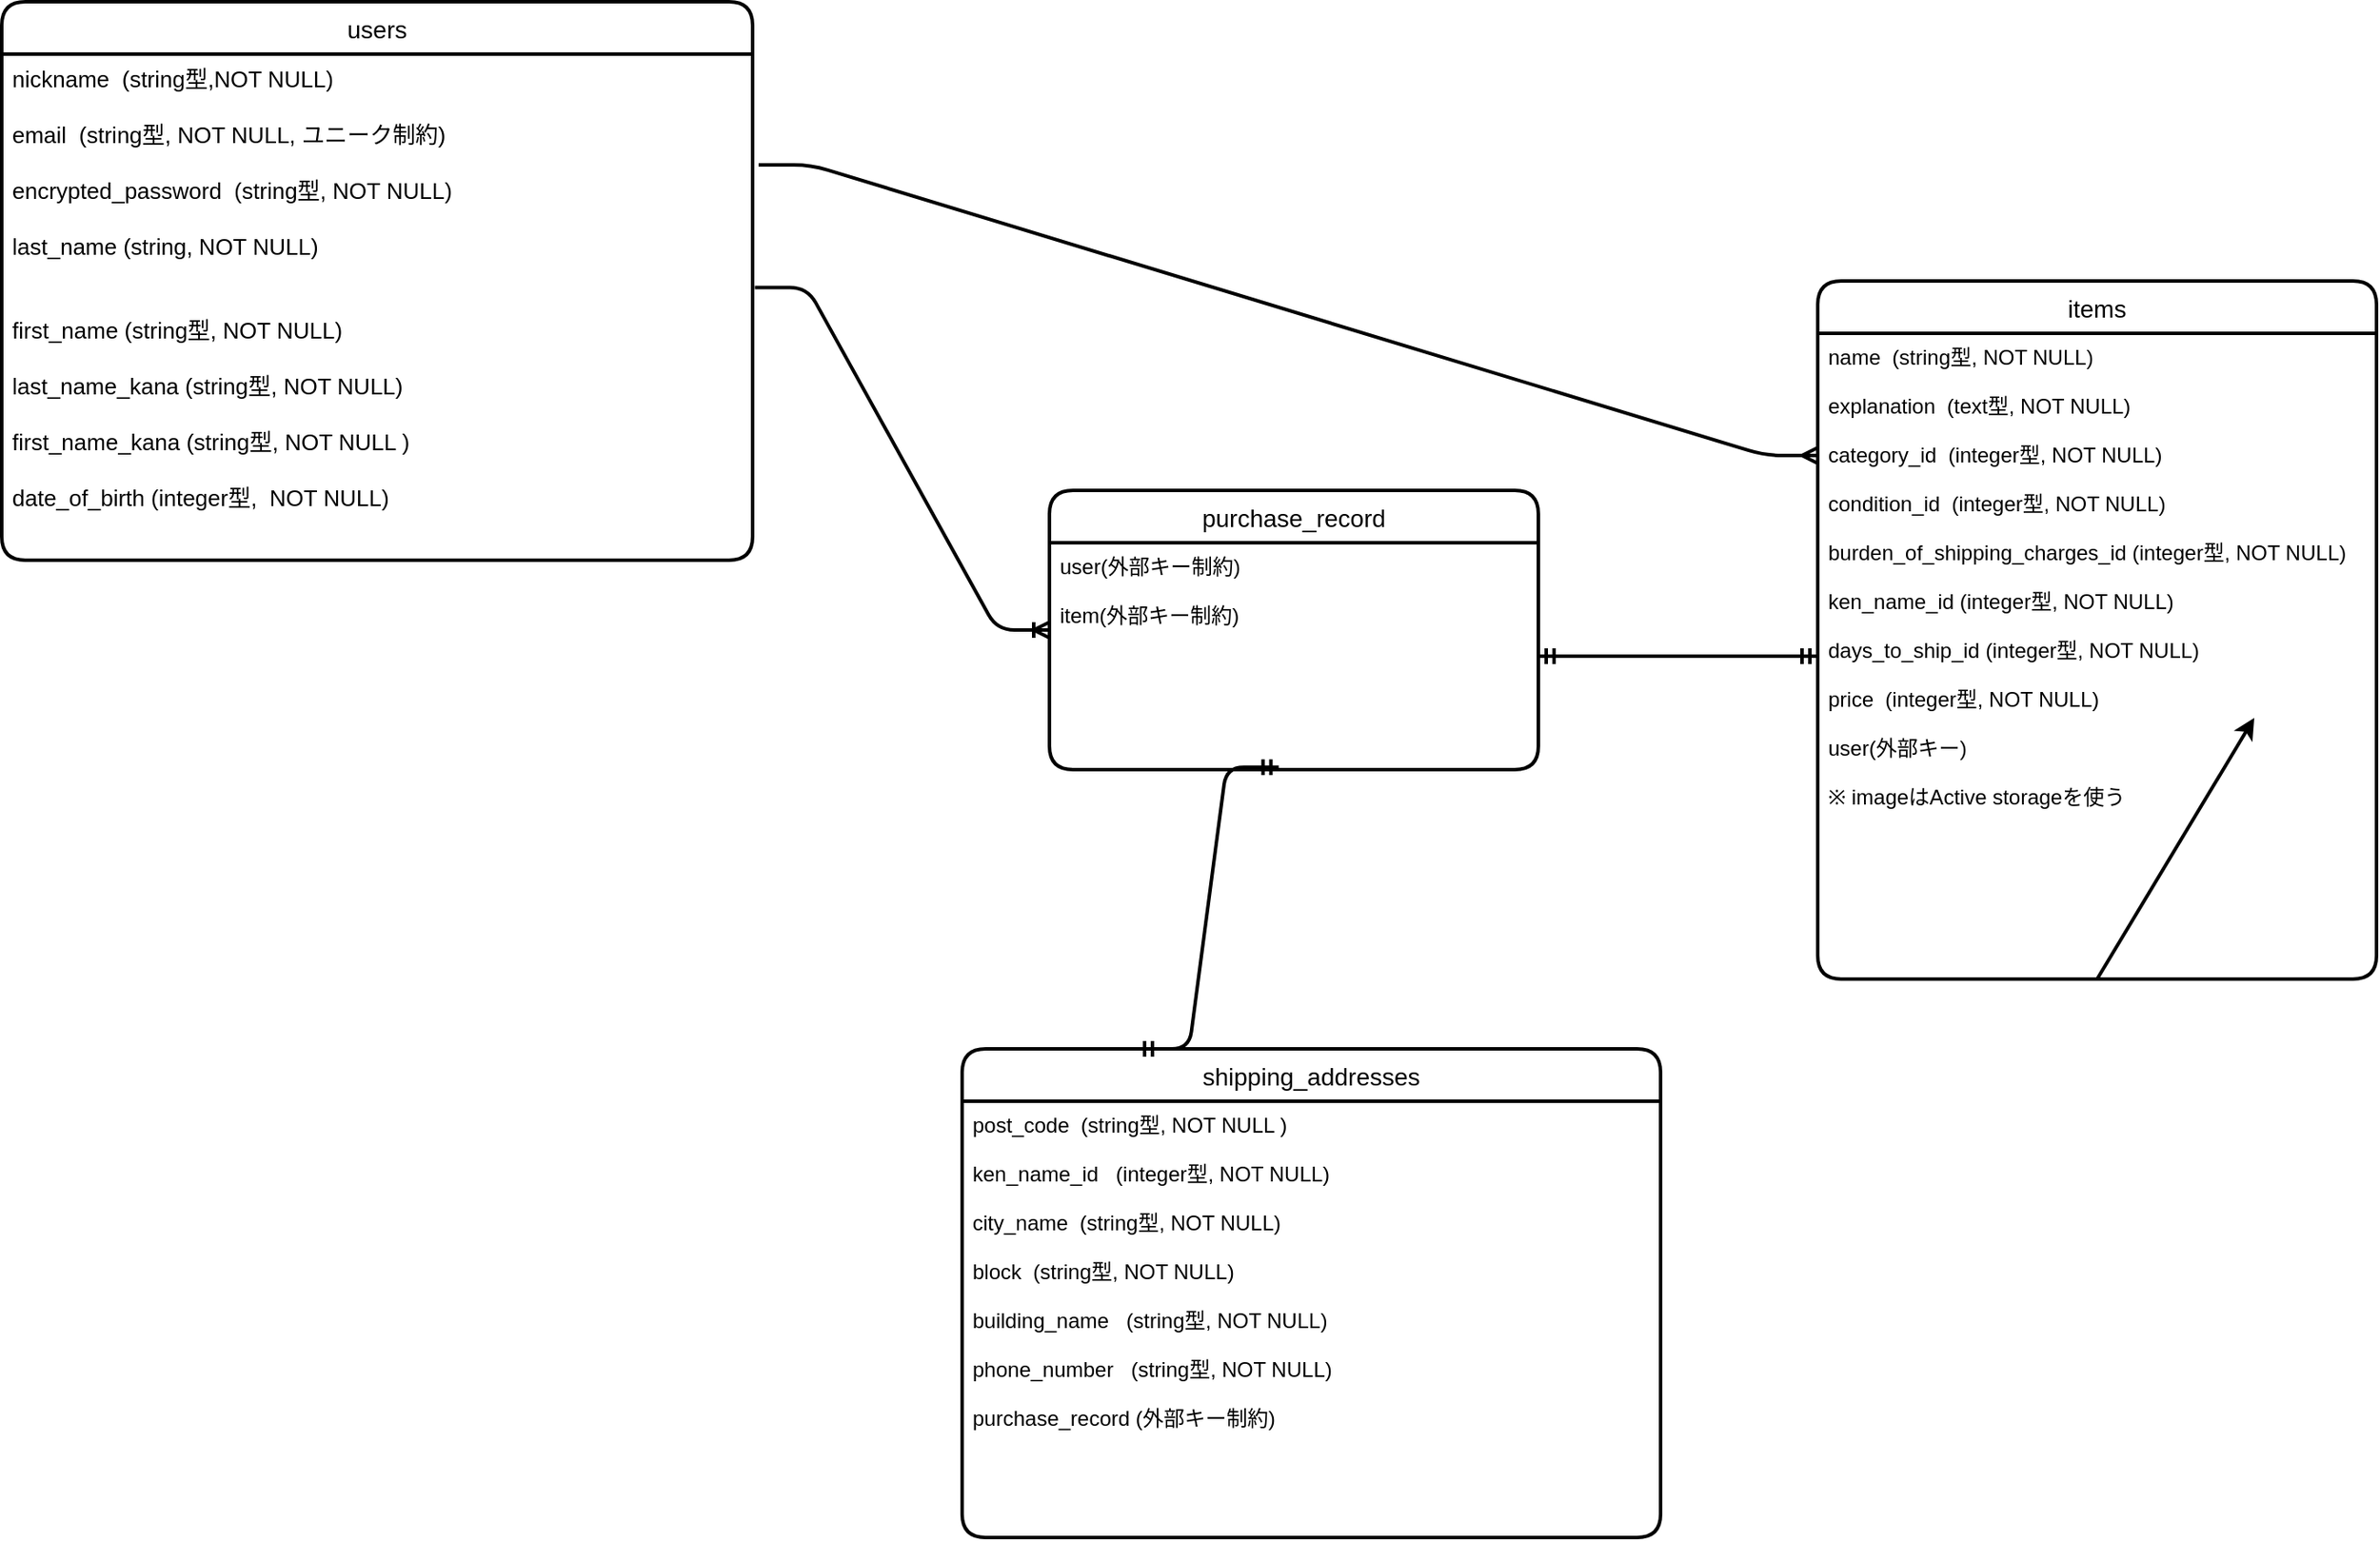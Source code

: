 <mxfile>
    <diagram id="1yHgPzhJLpAmwh5vAKw2" name="ページ1">
        <mxGraphModel dx="1292" dy="756" grid="1" gridSize="10" guides="1" tooltips="1" connect="1" arrows="1" fold="1" page="1" pageScale="1" pageWidth="827" pageHeight="1169" math="0" shadow="0">
            <root>
                <mxCell id="0"/>
                <mxCell id="1" parent="0"/>
                <mxCell id="2" value="users" style="swimlane;childLayout=stackLayout;horizontal=1;startSize=30;horizontalStack=0;rounded=1;fontSize=14;fontStyle=0;strokeWidth=2;resizeParent=0;resizeLast=1;shadow=0;dashed=0;align=center;" parent="1" vertex="1">
                    <mxGeometry x="80" y="80" width="430" height="320" as="geometry">
                        <mxRectangle x="60" y="240" width="70" height="30" as="alternateBounds"/>
                    </mxGeometry>
                </mxCell>
                <mxCell id="3" value="nickname  (string型,NOT NULL)&#10;&#10;email  (string型, NOT NULL, ユニーク制約)&#10;&#10;encrypted_password  (string型, NOT NULL)&#10;&#10;last_name (string, NOT NULL)&#10;&#10;&#10;first_name (string型, NOT NULL)&#10;&#10;last_name_kana (string型, NOT NULL)&#10;&#10;first_name_kana (string型, NOT NULL )&#10;&#10;date_of_birth (integer型,  NOT NULL)&#10;" style="align=left;strokeColor=none;fillColor=none;spacingLeft=4;fontSize=13;verticalAlign=top;resizable=0;rotatable=0;part=1;strokeWidth=0;" parent="2" vertex="1">
                    <mxGeometry y="30" width="430" height="290" as="geometry"/>
                </mxCell>
                <mxCell id="4" value="items" style="swimlane;childLayout=stackLayout;horizontal=1;startSize=30;horizontalStack=0;rounded=1;fontSize=14;fontStyle=0;strokeWidth=2;resizeParent=0;resizeLast=1;shadow=0;dashed=0;align=center;" parent="1" vertex="1">
                    <mxGeometry x="1120" y="240" width="320" height="400" as="geometry"/>
                </mxCell>
                <mxCell id="5" value="name  (string型, NOT NULL)&#10;&#10;explanation  (text型, NOT NULL)&#10;&#10;category_id  (integer型, NOT NULL)&#10;&#10;condition_id  (integer型, NOT NULL)&#10;&#10;burden_of_shipping_charges_id (integer型, NOT NULL)&#10;&#10;ken_name_id (integer型, NOT NULL)&#10;&#10;days_to_ship_id (integer型, NOT NULL)&#10;&#10;price  (integer型, NOT NULL)&#10;&#10;user(外部キー)&#10;&#10;※ imageはActive storageを使う" style="align=left;strokeColor=none;fillColor=none;spacingLeft=4;fontSize=12;verticalAlign=top;resizable=0;rotatable=0;part=1;" parent="4" vertex="1">
                    <mxGeometry y="30" width="320" height="370" as="geometry"/>
                </mxCell>
                <mxCell id="21" value="shipping_addresses" style="swimlane;childLayout=stackLayout;horizontal=1;startSize=30;horizontalStack=0;rounded=1;fontSize=14;fontStyle=0;strokeWidth=2;resizeParent=0;resizeLast=1;shadow=0;dashed=0;align=center;" parent="1" vertex="1">
                    <mxGeometry x="630" y="680" width="400" height="280" as="geometry"/>
                </mxCell>
                <mxCell id="22" value="post_code  (string型, NOT NULL )&#10;&#10;ken_name_id   (integer型, NOT NULL)&#10;&#10;city_name  (string型, NOT NULL)&#10;&#10;block  (string型, NOT NULL)&#10;&#10;building_name   (string型, NOT NULL)&#10;&#10;phone_number   (string型, NOT NULL)&#10;&#10;purchase_record (外部キー制約)" style="align=left;strokeColor=none;fillColor=none;spacingLeft=4;fontSize=12;verticalAlign=top;resizable=0;rotatable=0;part=1;" parent="21" vertex="1">
                    <mxGeometry y="30" width="400" height="250" as="geometry"/>
                </mxCell>
                <mxCell id="46" value="purchase_record" style="swimlane;childLayout=stackLayout;horizontal=1;startSize=30;horizontalStack=0;rounded=1;fontSize=14;fontStyle=0;strokeWidth=2;resizeParent=0;resizeLast=1;shadow=0;dashed=0;align=center;" vertex="1" parent="1">
                    <mxGeometry x="680" y="360" width="280" height="160" as="geometry"/>
                </mxCell>
                <mxCell id="47" value="user(外部キー制約)&#10;&#10;item(外部キー制約)" style="align=left;strokeColor=none;fillColor=none;spacingLeft=4;fontSize=12;verticalAlign=top;resizable=0;rotatable=0;part=1;" vertex="1" parent="46">
                    <mxGeometry y="30" width="280" height="130" as="geometry"/>
                </mxCell>
                <mxCell id="49" value="" style="edgeStyle=entityRelationEdgeStyle;fontSize=12;html=1;endArrow=ERoneToMany;exitX=1.003;exitY=0.461;exitDx=0;exitDy=0;exitPerimeter=0;entryX=0;entryY=0.5;entryDx=0;entryDy=0;strokeWidth=2;" edge="1" parent="1" source="3" target="46">
                    <mxGeometry width="100" height="100" relative="1" as="geometry">
                        <mxPoint x="540" y="380" as="sourcePoint"/>
                        <mxPoint x="640" y="280" as="targetPoint"/>
                    </mxGeometry>
                </mxCell>
                <mxCell id="51" value="" style="edgeStyle=entityRelationEdgeStyle;fontSize=12;html=1;endArrow=ERmandOne;startArrow=ERmandOne;strokeWidth=2;entryX=0;entryY=0.5;entryDx=0;entryDy=0;" edge="1" parent="1" source="47" target="5">
                    <mxGeometry width="100" height="100" relative="1" as="geometry">
                        <mxPoint x="950" y="540" as="sourcePoint"/>
                        <mxPoint x="1050" y="440" as="targetPoint"/>
                    </mxGeometry>
                </mxCell>
                <mxCell id="55" style="edgeStyle=none;html=1;exitX=0.5;exitY=1;exitDx=0;exitDy=0;strokeWidth=2;" edge="1" parent="1" source="5">
                    <mxGeometry relative="1" as="geometry">
                        <mxPoint x="1370" y="490.333" as="targetPoint"/>
                    </mxGeometry>
                </mxCell>
                <mxCell id="58" value="" style="edgeStyle=entityRelationEdgeStyle;fontSize=12;html=1;endArrow=ERmany;strokeWidth=2;exitX=1.008;exitY=0.219;exitDx=0;exitDy=0;exitPerimeter=0;entryX=0;entryY=0.25;entryDx=0;entryDy=0;" edge="1" parent="1" source="3" target="4">
                    <mxGeometry width="100" height="100" relative="1" as="geometry">
                        <mxPoint x="770" y="260" as="sourcePoint"/>
                        <mxPoint x="870" y="160" as="targetPoint"/>
                    </mxGeometry>
                </mxCell>
                <mxCell id="59" value="" style="edgeStyle=entityRelationEdgeStyle;fontSize=12;html=1;endArrow=ERmandOne;startArrow=ERmandOne;strokeWidth=2;entryX=0.469;entryY=0.989;entryDx=0;entryDy=0;entryPerimeter=0;exitX=0.25;exitY=0;exitDx=0;exitDy=0;" edge="1" parent="1" source="21" target="47">
                    <mxGeometry width="100" height="100" relative="1" as="geometry">
                        <mxPoint x="700" y="635" as="sourcePoint"/>
                        <mxPoint x="800" y="535" as="targetPoint"/>
                    </mxGeometry>
                </mxCell>
            </root>
        </mxGraphModel>
    </diagram>
</mxfile>